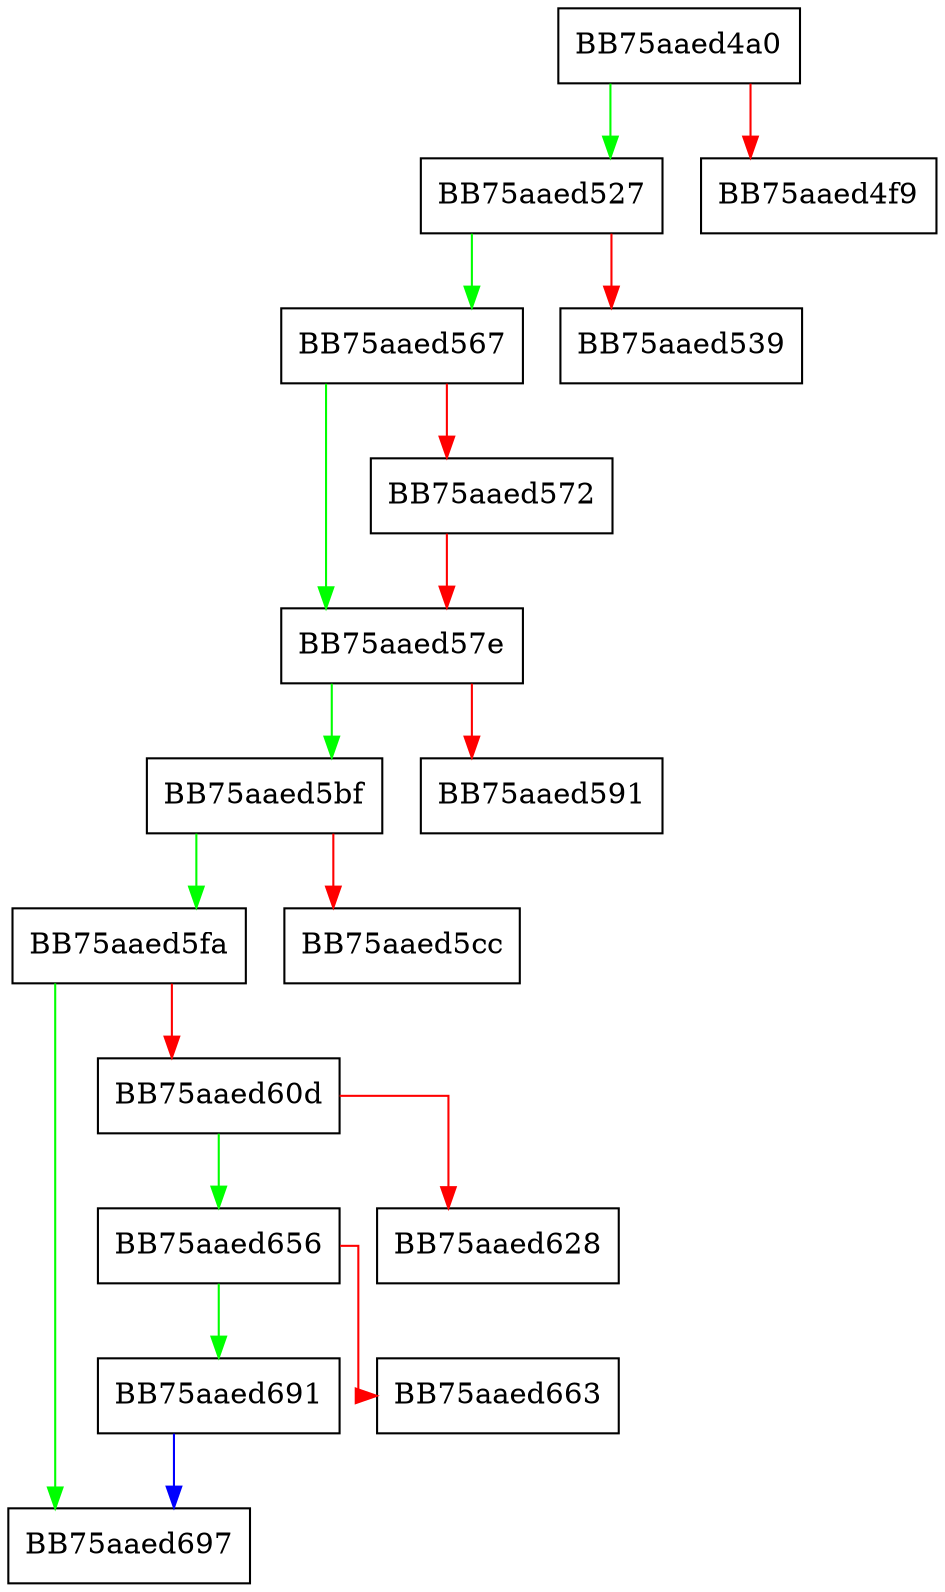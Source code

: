 digraph InitEntry {
  node [shape="box"];
  graph [splines=ortho];
  BB75aaed4a0 -> BB75aaed527 [color="green"];
  BB75aaed4a0 -> BB75aaed4f9 [color="red"];
  BB75aaed527 -> BB75aaed567 [color="green"];
  BB75aaed527 -> BB75aaed539 [color="red"];
  BB75aaed567 -> BB75aaed57e [color="green"];
  BB75aaed567 -> BB75aaed572 [color="red"];
  BB75aaed572 -> BB75aaed57e [color="red"];
  BB75aaed57e -> BB75aaed5bf [color="green"];
  BB75aaed57e -> BB75aaed591 [color="red"];
  BB75aaed5bf -> BB75aaed5fa [color="green"];
  BB75aaed5bf -> BB75aaed5cc [color="red"];
  BB75aaed5fa -> BB75aaed697 [color="green"];
  BB75aaed5fa -> BB75aaed60d [color="red"];
  BB75aaed60d -> BB75aaed656 [color="green"];
  BB75aaed60d -> BB75aaed628 [color="red"];
  BB75aaed656 -> BB75aaed691 [color="green"];
  BB75aaed656 -> BB75aaed663 [color="red"];
  BB75aaed691 -> BB75aaed697 [color="blue"];
}